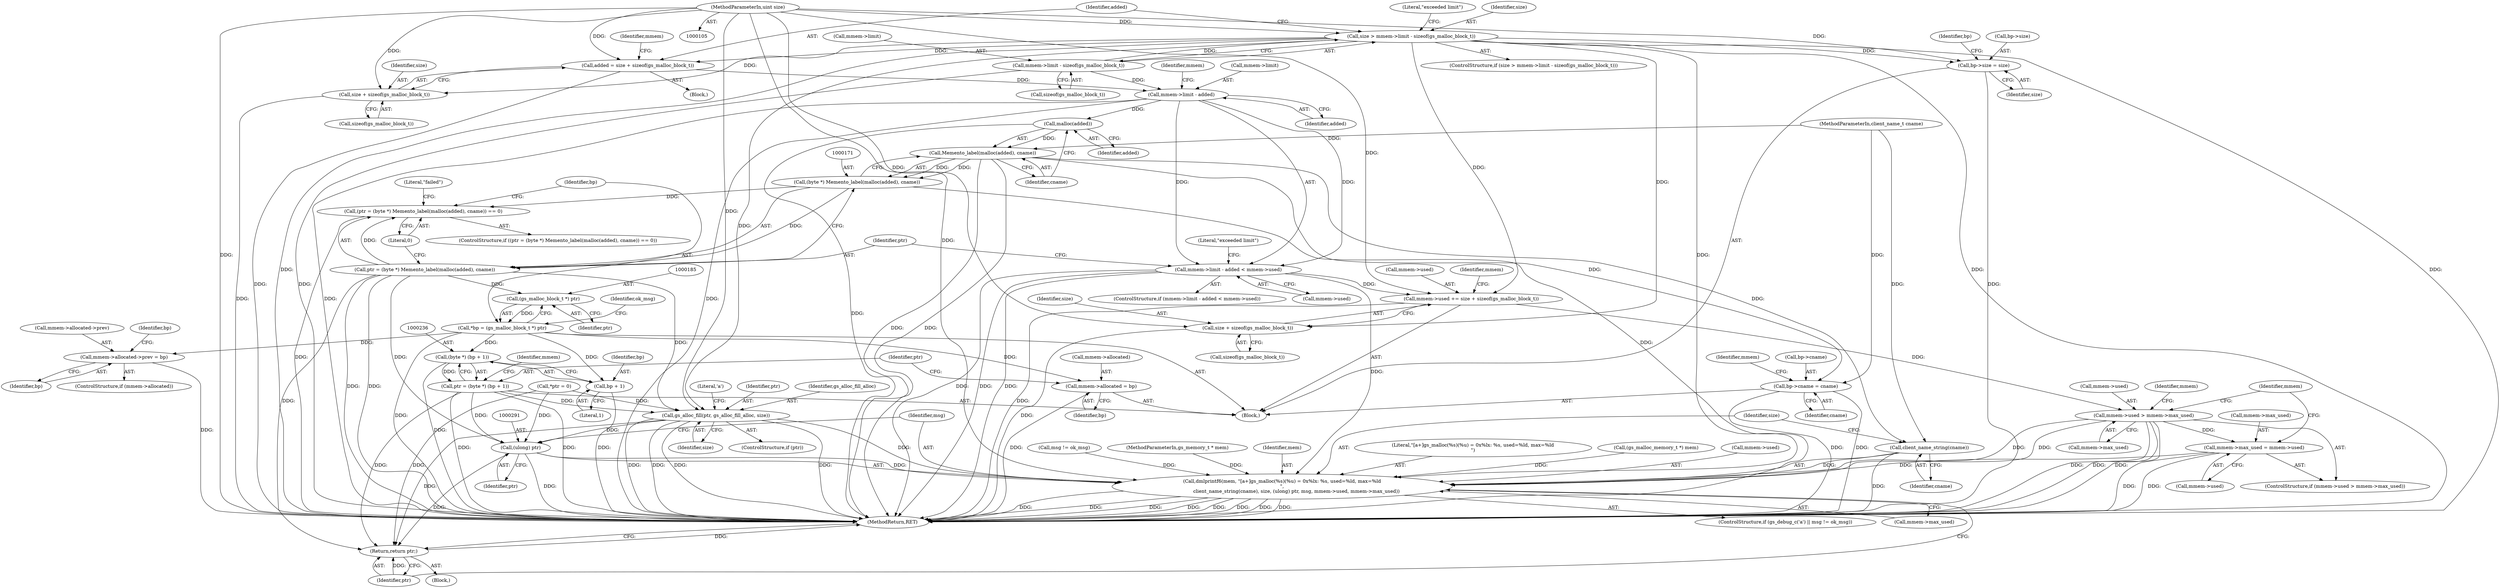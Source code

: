 digraph "1_moodle_0c0b0859ae1aba64861599f0e7f74f143f305932@API" {
"1000133" [label="(Call,size > mmem->limit - sizeof(gs_malloc_block_t))"];
"1000107" [label="(MethodParameterIn,uint size)"];
"1000135" [label="(Call,mmem->limit - sizeof(gs_malloc_block_t))"];
"1000147" [label="(Call,added = size + sizeof(gs_malloc_block_t))"];
"1000155" [label="(Call,mmem->limit - added)"];
"1000154" [label="(Call,mmem->limit - added < mmem->used)"];
"1000240" [label="(Call,mmem->used += size + sizeof(gs_malloc_block_t))"];
"1000249" [label="(Call,mmem->used > mmem->max_used)"];
"1000256" [label="(Call,mmem->max_used = mmem->used)"];
"1000284" [label="(Call,dmlprintf6(mem, \"[a+]gs_malloc(%s)(%u) = 0x%lx: %s, used=%ld, max=%ld\n\",\n                   client_name_string(cname), size, (ulong) ptr, msg, mmem->used, mmem->max_used))"];
"1000173" [label="(Call,malloc(added))"];
"1000172" [label="(Call,Memento_label(malloc(added), cname))"];
"1000170" [label="(Call,(byte *) Memento_label(malloc(added), cname))"];
"1000167" [label="(Call,(ptr = (byte *) Memento_label(malloc(added), cname)) == 0)"];
"1000168" [label="(Call,ptr = (byte *) Memento_label(malloc(added), cname))"];
"1000184" [label="(Call,(gs_malloc_block_t *) ptr)"];
"1000182" [label="(Call,*bp = (gs_malloc_block_t *) ptr)"];
"1000193" [label="(Call,mmem->allocated->prev = bp)"];
"1000228" [label="(Call,mmem->allocated = bp)"];
"1000235" [label="(Call,(byte *) (bp + 1))"];
"1000233" [label="(Call,ptr = (byte *) (bp + 1))"];
"1000273" [label="(Call,gs_alloc_fill(ptr, gs_alloc_fill_alloc, size))"];
"1000290" [label="(Call,(ulong) ptr)"];
"1000300" [label="(Return,return ptr;)"];
"1000237" [label="(Call,bp + 1)"];
"1000223" [label="(Call,bp->cname = cname)"];
"1000287" [label="(Call,client_name_string(cname))"];
"1000149" [label="(Call,size + sizeof(gs_malloc_block_t))"];
"1000212" [label="(Call,bp->size = size)"];
"1000244" [label="(Call,size + sizeof(gs_malloc_block_t))"];
"1000175" [label="(Identifier,cname)"];
"1000188" [label="(Identifier,ok_msg)"];
"1000249" [label="(Call,mmem->used > mmem->max_used)"];
"1000166" [label="(ControlStructure,if ((ptr = (byte *) Memento_label(malloc(added), cname)) == 0))"];
"1000145" [label="(Block,)"];
"1000194" [label="(Call,mmem->allocated->prev)"];
"1000290" [label="(Call,(ulong) ptr)"];
"1000189" [label="(ControlStructure,if (mmem->allocated))"];
"1000183" [label="(Identifier,bp)"];
"1000155" [label="(Call,mmem->limit - added)"];
"1000159" [label="(Identifier,added)"];
"1000248" [label="(ControlStructure,if (mmem->used > mmem->max_used))"];
"1000240" [label="(Call,mmem->used += size + sizeof(gs_malloc_block_t))"];
"1000223" [label="(Call,bp->cname = cname)"];
"1000250" [label="(Call,mmem->used)"];
"1000169" [label="(Identifier,ptr)"];
"1000271" [label="(ControlStructure,if (ptr))"];
"1000253" [label="(Call,mmem->max_used)"];
"1000286" [label="(Literal,\"[a+]gs_malloc(%s)(%u) = 0x%lx: %s, used=%ld, max=%ld\n\")"];
"1000167" [label="(Call,(ptr = (byte *) Memento_label(malloc(added), cname)) == 0)"];
"1000228" [label="(Call,mmem->allocated = bp)"];
"1000176" [label="(Literal,0)"];
"1000289" [label="(Identifier,size)"];
"1000182" [label="(Call,*bp = (gs_malloc_block_t *) ptr)"];
"1000109" [label="(Block,)"];
"1000184" [label="(Call,(gs_malloc_block_t *) ptr)"];
"1000153" [label="(ControlStructure,if (mmem->limit - added < mmem->used))"];
"1000233" [label="(Call,ptr = (byte *) (bp + 1))"];
"1000113" [label="(Call,(gs_malloc_memory_t *) mem)"];
"1000143" [label="(Literal,\"exceeded limit\")"];
"1000135" [label="(Call,mmem->limit - sizeof(gs_malloc_block_t))"];
"1000213" [label="(Call,bp->size)"];
"1000251" [label="(Identifier,mmem)"];
"1000232" [label="(Identifier,bp)"];
"1000178" [label="(Literal,\"failed\")"];
"1000242" [label="(Identifier,mmem)"];
"1000230" [label="(Identifier,mmem)"];
"1000294" [label="(Call,mmem->used)"];
"1000229" [label="(Call,mmem->allocated)"];
"1000301" [label="(Identifier,ptr)"];
"1000117" [label="(Call,*ptr = 0)"];
"1000292" [label="(Identifier,ptr)"];
"1000149" [label="(Call,size + sizeof(gs_malloc_block_t))"];
"1000164" [label="(Literal,\"exceeded limit\")"];
"1000160" [label="(Call,mmem->used)"];
"1000134" [label="(Identifier,size)"];
"1000239" [label="(Literal,1)"];
"1000132" [label="(ControlStructure,if (size > mmem->limit - sizeof(gs_malloc_block_t)))"];
"1000174" [label="(Identifier,added)"];
"1000235" [label="(Call,(byte *) (bp + 1))"];
"1000244" [label="(Call,size + sizeof(gs_malloc_block_t))"];
"1000238" [label="(Identifier,bp)"];
"1000280" [label="(Literal,'a')"];
"1000133" [label="(Call,size > mmem->limit - sizeof(gs_malloc_block_t))"];
"1000237" [label="(Call,bp + 1)"];
"1000219" [label="(Identifier,bp)"];
"1000293" [label="(Identifier,msg)"];
"1000260" [label="(Call,mmem->used)"];
"1000256" [label="(Call,mmem->max_used = mmem->used)"];
"1000241" [label="(Call,mmem->used)"];
"1000173" [label="(Call,malloc(added))"];
"1000234" [label="(Identifier,ptr)"];
"1000284" [label="(Call,dmlprintf6(mem, \"[a+]gs_malloc(%s)(%u) = 0x%lx: %s, used=%ld, max=%ld\n\",\n                   client_name_string(cname), size, (ulong) ptr, msg, mmem->used, mmem->max_used))"];
"1000148" [label="(Identifier,added)"];
"1000300" [label="(Return,return ptr;)"];
"1000224" [label="(Call,bp->cname)"];
"1000168" [label="(Call,ptr = (byte *) Memento_label(malloc(added), cname))"];
"1000193" [label="(Call,mmem->allocated->prev = bp)"];
"1000287" [label="(Call,client_name_string(cname))"];
"1000216" [label="(Identifier,size)"];
"1000245" [label="(Identifier,size)"];
"1000107" [label="(MethodParameterIn,uint size)"];
"1000302" [label="(MethodReturn,RET)"];
"1000276" [label="(Identifier,size)"];
"1000161" [label="(Identifier,mmem)"];
"1000180" [label="(Block,)"];
"1000281" [label="(Call,msg != ok_msg)"];
"1000274" [label="(Identifier,ptr)"];
"1000170" [label="(Call,(byte *) Memento_label(malloc(added), cname))"];
"1000154" [label="(Call,mmem->limit - added < mmem->used)"];
"1000277" [label="(ControlStructure,if (gs_debug_c('a') || msg != ok_msg))"];
"1000258" [label="(Identifier,mmem)"];
"1000147" [label="(Call,added = size + sizeof(gs_malloc_block_t))"];
"1000273" [label="(Call,gs_alloc_fill(ptr, gs_alloc_fill_alloc, size))"];
"1000186" [label="(Identifier,ptr)"];
"1000202" [label="(Identifier,bp)"];
"1000172" [label="(Call,Memento_label(malloc(added), cname))"];
"1000106" [label="(MethodParameterIn,gs_memory_t * mem)"];
"1000212" [label="(Call,bp->size = size)"];
"1000297" [label="(Call,mmem->max_used)"];
"1000151" [label="(Call,sizeof(gs_malloc_block_t))"];
"1000139" [label="(Call,sizeof(gs_malloc_block_t))"];
"1000199" [label="(Identifier,bp)"];
"1000108" [label="(MethodParameterIn,client_name_t cname)"];
"1000257" [label="(Call,mmem->max_used)"];
"1000227" [label="(Identifier,cname)"];
"1000150" [label="(Identifier,size)"];
"1000275" [label="(Identifier,gs_alloc_fill_alloc)"];
"1000157" [label="(Identifier,mmem)"];
"1000285" [label="(Identifier,mem)"];
"1000265" [label="(Identifier,mmem)"];
"1000156" [label="(Call,mmem->limit)"];
"1000246" [label="(Call,sizeof(gs_malloc_block_t))"];
"1000288" [label="(Identifier,cname)"];
"1000136" [label="(Call,mmem->limit)"];
"1000133" -> "1000132"  [label="AST: "];
"1000133" -> "1000135"  [label="CFG: "];
"1000134" -> "1000133"  [label="AST: "];
"1000135" -> "1000133"  [label="AST: "];
"1000143" -> "1000133"  [label="CFG: "];
"1000148" -> "1000133"  [label="CFG: "];
"1000133" -> "1000302"  [label="DDG: "];
"1000133" -> "1000302"  [label="DDG: "];
"1000133" -> "1000302"  [label="DDG: "];
"1000107" -> "1000133"  [label="DDG: "];
"1000135" -> "1000133"  [label="DDG: "];
"1000133" -> "1000147"  [label="DDG: "];
"1000133" -> "1000149"  [label="DDG: "];
"1000133" -> "1000212"  [label="DDG: "];
"1000133" -> "1000240"  [label="DDG: "];
"1000133" -> "1000244"  [label="DDG: "];
"1000133" -> "1000273"  [label="DDG: "];
"1000133" -> "1000284"  [label="DDG: "];
"1000107" -> "1000105"  [label="AST: "];
"1000107" -> "1000302"  [label="DDG: "];
"1000107" -> "1000147"  [label="DDG: "];
"1000107" -> "1000149"  [label="DDG: "];
"1000107" -> "1000212"  [label="DDG: "];
"1000107" -> "1000240"  [label="DDG: "];
"1000107" -> "1000244"  [label="DDG: "];
"1000107" -> "1000273"  [label="DDG: "];
"1000107" -> "1000284"  [label="DDG: "];
"1000135" -> "1000139"  [label="CFG: "];
"1000136" -> "1000135"  [label="AST: "];
"1000139" -> "1000135"  [label="AST: "];
"1000135" -> "1000302"  [label="DDG: "];
"1000135" -> "1000155"  [label="DDG: "];
"1000147" -> "1000145"  [label="AST: "];
"1000147" -> "1000149"  [label="CFG: "];
"1000148" -> "1000147"  [label="AST: "];
"1000149" -> "1000147"  [label="AST: "];
"1000157" -> "1000147"  [label="CFG: "];
"1000147" -> "1000302"  [label="DDG: "];
"1000147" -> "1000155"  [label="DDG: "];
"1000155" -> "1000154"  [label="AST: "];
"1000155" -> "1000159"  [label="CFG: "];
"1000156" -> "1000155"  [label="AST: "];
"1000159" -> "1000155"  [label="AST: "];
"1000161" -> "1000155"  [label="CFG: "];
"1000155" -> "1000302"  [label="DDG: "];
"1000155" -> "1000302"  [label="DDG: "];
"1000155" -> "1000154"  [label="DDG: "];
"1000155" -> "1000154"  [label="DDG: "];
"1000155" -> "1000173"  [label="DDG: "];
"1000154" -> "1000153"  [label="AST: "];
"1000154" -> "1000160"  [label="CFG: "];
"1000160" -> "1000154"  [label="AST: "];
"1000164" -> "1000154"  [label="CFG: "];
"1000169" -> "1000154"  [label="CFG: "];
"1000154" -> "1000302"  [label="DDG: "];
"1000154" -> "1000302"  [label="DDG: "];
"1000154" -> "1000302"  [label="DDG: "];
"1000154" -> "1000240"  [label="DDG: "];
"1000154" -> "1000284"  [label="DDG: "];
"1000240" -> "1000180"  [label="AST: "];
"1000240" -> "1000244"  [label="CFG: "];
"1000241" -> "1000240"  [label="AST: "];
"1000244" -> "1000240"  [label="AST: "];
"1000251" -> "1000240"  [label="CFG: "];
"1000240" -> "1000302"  [label="DDG: "];
"1000240" -> "1000249"  [label="DDG: "];
"1000249" -> "1000248"  [label="AST: "];
"1000249" -> "1000253"  [label="CFG: "];
"1000250" -> "1000249"  [label="AST: "];
"1000253" -> "1000249"  [label="AST: "];
"1000258" -> "1000249"  [label="CFG: "];
"1000265" -> "1000249"  [label="CFG: "];
"1000249" -> "1000302"  [label="DDG: "];
"1000249" -> "1000302"  [label="DDG: "];
"1000249" -> "1000302"  [label="DDG: "];
"1000249" -> "1000256"  [label="DDG: "];
"1000249" -> "1000284"  [label="DDG: "];
"1000249" -> "1000284"  [label="DDG: "];
"1000256" -> "1000248"  [label="AST: "];
"1000256" -> "1000260"  [label="CFG: "];
"1000257" -> "1000256"  [label="AST: "];
"1000260" -> "1000256"  [label="AST: "];
"1000265" -> "1000256"  [label="CFG: "];
"1000256" -> "1000302"  [label="DDG: "];
"1000256" -> "1000302"  [label="DDG: "];
"1000256" -> "1000284"  [label="DDG: "];
"1000284" -> "1000277"  [label="AST: "];
"1000284" -> "1000297"  [label="CFG: "];
"1000285" -> "1000284"  [label="AST: "];
"1000286" -> "1000284"  [label="AST: "];
"1000287" -> "1000284"  [label="AST: "];
"1000289" -> "1000284"  [label="AST: "];
"1000290" -> "1000284"  [label="AST: "];
"1000293" -> "1000284"  [label="AST: "];
"1000294" -> "1000284"  [label="AST: "];
"1000297" -> "1000284"  [label="AST: "];
"1000301" -> "1000284"  [label="CFG: "];
"1000284" -> "1000302"  [label="DDG: "];
"1000284" -> "1000302"  [label="DDG: "];
"1000284" -> "1000302"  [label="DDG: "];
"1000284" -> "1000302"  [label="DDG: "];
"1000284" -> "1000302"  [label="DDG: "];
"1000284" -> "1000302"  [label="DDG: "];
"1000284" -> "1000302"  [label="DDG: "];
"1000284" -> "1000302"  [label="DDG: "];
"1000113" -> "1000284"  [label="DDG: "];
"1000106" -> "1000284"  [label="DDG: "];
"1000287" -> "1000284"  [label="DDG: "];
"1000273" -> "1000284"  [label="DDG: "];
"1000290" -> "1000284"  [label="DDG: "];
"1000281" -> "1000284"  [label="DDG: "];
"1000173" -> "1000172"  [label="AST: "];
"1000173" -> "1000174"  [label="CFG: "];
"1000174" -> "1000173"  [label="AST: "];
"1000175" -> "1000173"  [label="CFG: "];
"1000173" -> "1000302"  [label="DDG: "];
"1000173" -> "1000172"  [label="DDG: "];
"1000172" -> "1000170"  [label="AST: "];
"1000172" -> "1000175"  [label="CFG: "];
"1000175" -> "1000172"  [label="AST: "];
"1000170" -> "1000172"  [label="CFG: "];
"1000172" -> "1000302"  [label="DDG: "];
"1000172" -> "1000302"  [label="DDG: "];
"1000172" -> "1000170"  [label="DDG: "];
"1000172" -> "1000170"  [label="DDG: "];
"1000108" -> "1000172"  [label="DDG: "];
"1000172" -> "1000223"  [label="DDG: "];
"1000172" -> "1000287"  [label="DDG: "];
"1000170" -> "1000168"  [label="AST: "];
"1000171" -> "1000170"  [label="AST: "];
"1000168" -> "1000170"  [label="CFG: "];
"1000170" -> "1000302"  [label="DDG: "];
"1000170" -> "1000167"  [label="DDG: "];
"1000170" -> "1000168"  [label="DDG: "];
"1000167" -> "1000166"  [label="AST: "];
"1000167" -> "1000176"  [label="CFG: "];
"1000168" -> "1000167"  [label="AST: "];
"1000176" -> "1000167"  [label="AST: "];
"1000178" -> "1000167"  [label="CFG: "];
"1000183" -> "1000167"  [label="CFG: "];
"1000167" -> "1000302"  [label="DDG: "];
"1000168" -> "1000167"  [label="DDG: "];
"1000169" -> "1000168"  [label="AST: "];
"1000176" -> "1000168"  [label="CFG: "];
"1000168" -> "1000302"  [label="DDG: "];
"1000168" -> "1000302"  [label="DDG: "];
"1000168" -> "1000184"  [label="DDG: "];
"1000168" -> "1000273"  [label="DDG: "];
"1000168" -> "1000290"  [label="DDG: "];
"1000168" -> "1000300"  [label="DDG: "];
"1000184" -> "1000182"  [label="AST: "];
"1000184" -> "1000186"  [label="CFG: "];
"1000185" -> "1000184"  [label="AST: "];
"1000186" -> "1000184"  [label="AST: "];
"1000182" -> "1000184"  [label="CFG: "];
"1000184" -> "1000182"  [label="DDG: "];
"1000182" -> "1000180"  [label="AST: "];
"1000183" -> "1000182"  [label="AST: "];
"1000188" -> "1000182"  [label="CFG: "];
"1000182" -> "1000302"  [label="DDG: "];
"1000182" -> "1000193"  [label="DDG: "];
"1000182" -> "1000228"  [label="DDG: "];
"1000182" -> "1000235"  [label="DDG: "];
"1000182" -> "1000237"  [label="DDG: "];
"1000193" -> "1000189"  [label="AST: "];
"1000193" -> "1000199"  [label="CFG: "];
"1000194" -> "1000193"  [label="AST: "];
"1000199" -> "1000193"  [label="AST: "];
"1000202" -> "1000193"  [label="CFG: "];
"1000193" -> "1000302"  [label="DDG: "];
"1000228" -> "1000180"  [label="AST: "];
"1000228" -> "1000232"  [label="CFG: "];
"1000229" -> "1000228"  [label="AST: "];
"1000232" -> "1000228"  [label="AST: "];
"1000234" -> "1000228"  [label="CFG: "];
"1000228" -> "1000302"  [label="DDG: "];
"1000235" -> "1000233"  [label="AST: "];
"1000235" -> "1000237"  [label="CFG: "];
"1000236" -> "1000235"  [label="AST: "];
"1000237" -> "1000235"  [label="AST: "];
"1000233" -> "1000235"  [label="CFG: "];
"1000235" -> "1000302"  [label="DDG: "];
"1000235" -> "1000233"  [label="DDG: "];
"1000233" -> "1000180"  [label="AST: "];
"1000234" -> "1000233"  [label="AST: "];
"1000242" -> "1000233"  [label="CFG: "];
"1000233" -> "1000302"  [label="DDG: "];
"1000233" -> "1000302"  [label="DDG: "];
"1000233" -> "1000273"  [label="DDG: "];
"1000233" -> "1000290"  [label="DDG: "];
"1000233" -> "1000300"  [label="DDG: "];
"1000273" -> "1000271"  [label="AST: "];
"1000273" -> "1000276"  [label="CFG: "];
"1000274" -> "1000273"  [label="AST: "];
"1000275" -> "1000273"  [label="AST: "];
"1000276" -> "1000273"  [label="AST: "];
"1000280" -> "1000273"  [label="CFG: "];
"1000273" -> "1000302"  [label="DDG: "];
"1000273" -> "1000302"  [label="DDG: "];
"1000273" -> "1000302"  [label="DDG: "];
"1000273" -> "1000302"  [label="DDG: "];
"1000117" -> "1000273"  [label="DDG: "];
"1000273" -> "1000290"  [label="DDG: "];
"1000273" -> "1000300"  [label="DDG: "];
"1000290" -> "1000292"  [label="CFG: "];
"1000291" -> "1000290"  [label="AST: "];
"1000292" -> "1000290"  [label="AST: "];
"1000293" -> "1000290"  [label="CFG: "];
"1000290" -> "1000302"  [label="DDG: "];
"1000117" -> "1000290"  [label="DDG: "];
"1000290" -> "1000300"  [label="DDG: "];
"1000300" -> "1000109"  [label="AST: "];
"1000300" -> "1000301"  [label="CFG: "];
"1000301" -> "1000300"  [label="AST: "];
"1000302" -> "1000300"  [label="CFG: "];
"1000300" -> "1000302"  [label="DDG: "];
"1000301" -> "1000300"  [label="DDG: "];
"1000117" -> "1000300"  [label="DDG: "];
"1000237" -> "1000239"  [label="CFG: "];
"1000238" -> "1000237"  [label="AST: "];
"1000239" -> "1000237"  [label="AST: "];
"1000237" -> "1000302"  [label="DDG: "];
"1000223" -> "1000180"  [label="AST: "];
"1000223" -> "1000227"  [label="CFG: "];
"1000224" -> "1000223"  [label="AST: "];
"1000227" -> "1000223"  [label="AST: "];
"1000230" -> "1000223"  [label="CFG: "];
"1000223" -> "1000302"  [label="DDG: "];
"1000223" -> "1000302"  [label="DDG: "];
"1000108" -> "1000223"  [label="DDG: "];
"1000287" -> "1000288"  [label="CFG: "];
"1000288" -> "1000287"  [label="AST: "];
"1000289" -> "1000287"  [label="CFG: "];
"1000287" -> "1000302"  [label="DDG: "];
"1000108" -> "1000287"  [label="DDG: "];
"1000149" -> "1000151"  [label="CFG: "];
"1000150" -> "1000149"  [label="AST: "];
"1000151" -> "1000149"  [label="AST: "];
"1000149" -> "1000302"  [label="DDG: "];
"1000212" -> "1000180"  [label="AST: "];
"1000212" -> "1000216"  [label="CFG: "];
"1000213" -> "1000212"  [label="AST: "];
"1000216" -> "1000212"  [label="AST: "];
"1000219" -> "1000212"  [label="CFG: "];
"1000212" -> "1000302"  [label="DDG: "];
"1000244" -> "1000246"  [label="CFG: "];
"1000245" -> "1000244"  [label="AST: "];
"1000246" -> "1000244"  [label="AST: "];
"1000244" -> "1000302"  [label="DDG: "];
}
